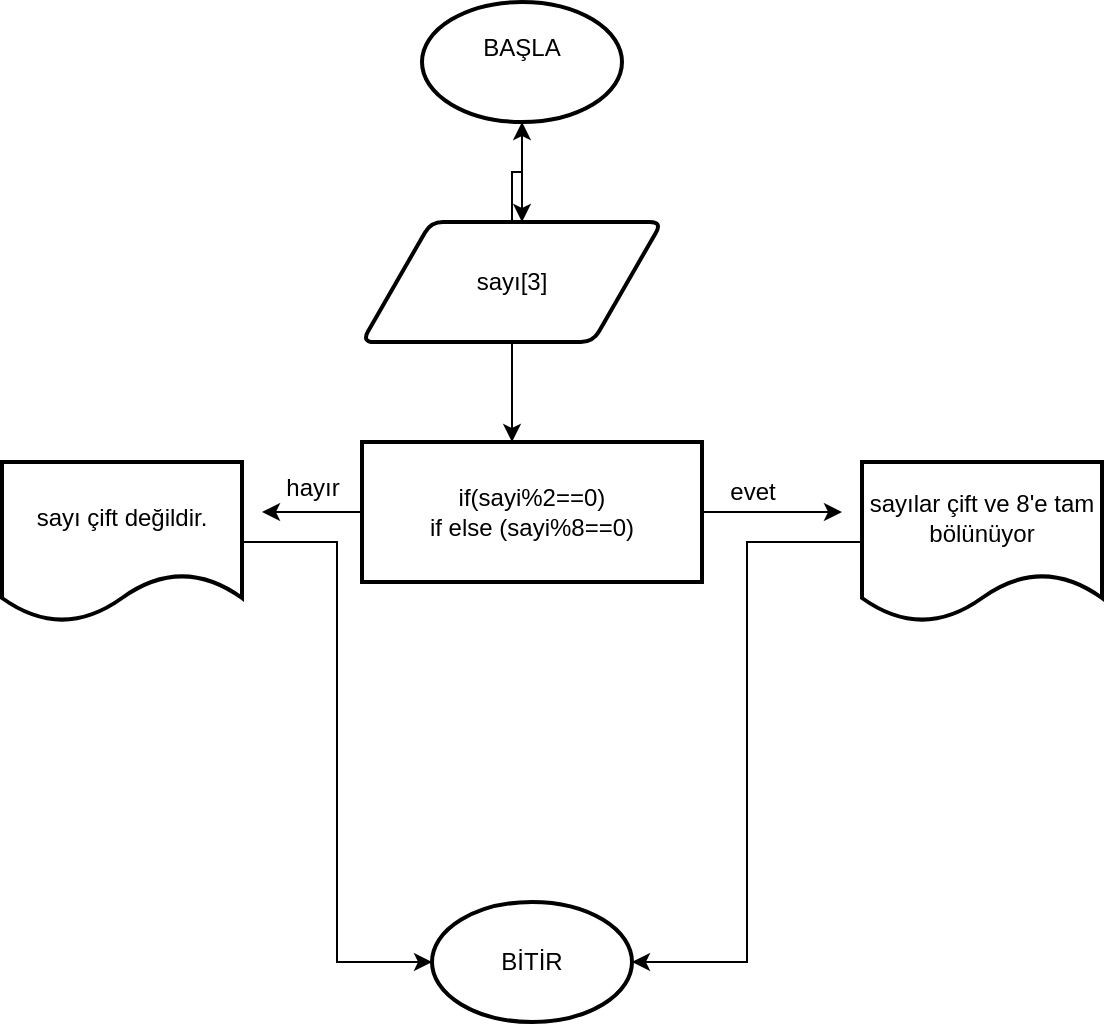 <mxfile version="26.0.16">
  <diagram id="C5RBs43oDa-KdzZeNtuy" name="Page-1">
    <mxGraphModel dx="1434" dy="824" grid="1" gridSize="10" guides="1" tooltips="1" connect="1" arrows="1" fold="1" page="1" pageScale="1" pageWidth="827" pageHeight="1169" math="0" shadow="0">
      <root>
        <mxCell id="WIyWlLk6GJQsqaUBKTNV-0" />
        <mxCell id="WIyWlLk6GJQsqaUBKTNV-1" parent="WIyWlLk6GJQsqaUBKTNV-0" />
        <mxCell id="Sqo_sZlBIUVtgKXBbVU9-1" style="edgeStyle=orthogonalEdgeStyle;rounded=0;orthogonalLoop=1;jettySize=auto;html=1;exitX=0.5;exitY=1;exitDx=0;exitDy=0;exitPerimeter=0;" edge="1" parent="WIyWlLk6GJQsqaUBKTNV-1" source="Sqo_sZlBIUVtgKXBbVU9-0">
          <mxGeometry relative="1" as="geometry">
            <mxPoint x="370" y="160" as="targetPoint" />
          </mxGeometry>
        </mxCell>
        <mxCell id="Sqo_sZlBIUVtgKXBbVU9-0" value="BAŞLA&lt;div&gt;&lt;br&gt;&lt;/div&gt;" style="strokeWidth=2;html=1;shape=mxgraph.flowchart.start_1;whiteSpace=wrap;" vertex="1" parent="WIyWlLk6GJQsqaUBKTNV-1">
          <mxGeometry x="320" y="50" width="100" height="60" as="geometry" />
        </mxCell>
        <mxCell id="Sqo_sZlBIUVtgKXBbVU9-5" value="" style="edgeStyle=orthogonalEdgeStyle;rounded=0;orthogonalLoop=1;jettySize=auto;html=1;" edge="1" parent="WIyWlLk6GJQsqaUBKTNV-1" source="Sqo_sZlBIUVtgKXBbVU9-2" target="Sqo_sZlBIUVtgKXBbVU9-0">
          <mxGeometry relative="1" as="geometry" />
        </mxCell>
        <mxCell id="Sqo_sZlBIUVtgKXBbVU9-8" style="edgeStyle=orthogonalEdgeStyle;rounded=0;orthogonalLoop=1;jettySize=auto;html=1;" edge="1" parent="WIyWlLk6GJQsqaUBKTNV-1" source="Sqo_sZlBIUVtgKXBbVU9-2">
          <mxGeometry relative="1" as="geometry">
            <mxPoint x="365" y="270" as="targetPoint" />
          </mxGeometry>
        </mxCell>
        <mxCell id="Sqo_sZlBIUVtgKXBbVU9-2" value="sayı[3]" style="shape=parallelogram;html=1;strokeWidth=2;perimeter=parallelogramPerimeter;whiteSpace=wrap;rounded=1;arcSize=12;size=0.23;" vertex="1" parent="WIyWlLk6GJQsqaUBKTNV-1">
          <mxGeometry x="290" y="160" width="150" height="60" as="geometry" />
        </mxCell>
        <mxCell id="Sqo_sZlBIUVtgKXBbVU9-9" style="edgeStyle=orthogonalEdgeStyle;rounded=0;orthogonalLoop=1;jettySize=auto;html=1;" edge="1" parent="WIyWlLk6GJQsqaUBKTNV-1" source="Sqo_sZlBIUVtgKXBbVU9-4">
          <mxGeometry relative="1" as="geometry">
            <mxPoint x="530" y="305" as="targetPoint" />
          </mxGeometry>
        </mxCell>
        <mxCell id="Sqo_sZlBIUVtgKXBbVU9-14" style="edgeStyle=orthogonalEdgeStyle;rounded=0;orthogonalLoop=1;jettySize=auto;html=1;" edge="1" parent="WIyWlLk6GJQsqaUBKTNV-1" source="Sqo_sZlBIUVtgKXBbVU9-4">
          <mxGeometry relative="1" as="geometry">
            <mxPoint x="240" y="305" as="targetPoint" />
          </mxGeometry>
        </mxCell>
        <mxCell id="Sqo_sZlBIUVtgKXBbVU9-4" value="if(sayi%2&lt;span style=&quot;background-color: transparent; color: light-dark(rgb(0, 0, 0), rgb(255, 255, 255));&quot;&gt;==0)&lt;/span&gt;&lt;div&gt;&lt;span style=&quot;background-color: transparent; color: light-dark(rgb(0, 0, 0), rgb(255, 255, 255));&quot;&gt;if else (sayi%8==0)&lt;/span&gt;&lt;/div&gt;" style="rounded=0;whiteSpace=wrap;html=1;strokeWidth=2;" vertex="1" parent="WIyWlLk6GJQsqaUBKTNV-1">
          <mxGeometry x="290" y="270" width="170" height="70" as="geometry" />
        </mxCell>
        <mxCell id="Sqo_sZlBIUVtgKXBbVU9-10" value="evet" style="text;html=1;align=center;verticalAlign=middle;resizable=0;points=[];autosize=1;strokeColor=none;fillColor=none;" vertex="1" parent="WIyWlLk6GJQsqaUBKTNV-1">
          <mxGeometry x="460" y="280" width="50" height="30" as="geometry" />
        </mxCell>
        <mxCell id="Sqo_sZlBIUVtgKXBbVU9-11" value="BİTİR" style="strokeWidth=2;html=1;shape=mxgraph.flowchart.start_1;whiteSpace=wrap;" vertex="1" parent="WIyWlLk6GJQsqaUBKTNV-1">
          <mxGeometry x="325" y="500" width="100" height="60" as="geometry" />
        </mxCell>
        <mxCell id="Sqo_sZlBIUVtgKXBbVU9-12" value="sayılar çift ve 8&#39;e tam bölünüyor" style="shape=document;whiteSpace=wrap;html=1;boundedLbl=1;strokeWidth=2;" vertex="1" parent="WIyWlLk6GJQsqaUBKTNV-1">
          <mxGeometry x="540" y="280" width="120" height="80" as="geometry" />
        </mxCell>
        <mxCell id="Sqo_sZlBIUVtgKXBbVU9-13" style="edgeStyle=orthogonalEdgeStyle;rounded=0;orthogonalLoop=1;jettySize=auto;html=1;entryX=1;entryY=0.5;entryDx=0;entryDy=0;entryPerimeter=0;" edge="1" parent="WIyWlLk6GJQsqaUBKTNV-1" source="Sqo_sZlBIUVtgKXBbVU9-12" target="Sqo_sZlBIUVtgKXBbVU9-11">
          <mxGeometry relative="1" as="geometry" />
        </mxCell>
        <mxCell id="Sqo_sZlBIUVtgKXBbVU9-15" value="sayı çift değildir." style="shape=document;whiteSpace=wrap;html=1;boundedLbl=1;strokeWidth=2;" vertex="1" parent="WIyWlLk6GJQsqaUBKTNV-1">
          <mxGeometry x="110" y="280" width="120" height="80" as="geometry" />
        </mxCell>
        <mxCell id="Sqo_sZlBIUVtgKXBbVU9-16" style="edgeStyle=orthogonalEdgeStyle;rounded=0;orthogonalLoop=1;jettySize=auto;html=1;entryX=0;entryY=0.5;entryDx=0;entryDy=0;entryPerimeter=0;" edge="1" parent="WIyWlLk6GJQsqaUBKTNV-1" source="Sqo_sZlBIUVtgKXBbVU9-15" target="Sqo_sZlBIUVtgKXBbVU9-11">
          <mxGeometry relative="1" as="geometry" />
        </mxCell>
        <mxCell id="Sqo_sZlBIUVtgKXBbVU9-17" value="hayır&lt;div&gt;&lt;br&gt;&lt;/div&gt;" style="text;html=1;align=center;verticalAlign=middle;resizable=0;points=[];autosize=1;strokeColor=none;fillColor=none;" vertex="1" parent="WIyWlLk6GJQsqaUBKTNV-1">
          <mxGeometry x="240" y="280" width="50" height="40" as="geometry" />
        </mxCell>
      </root>
    </mxGraphModel>
  </diagram>
</mxfile>
